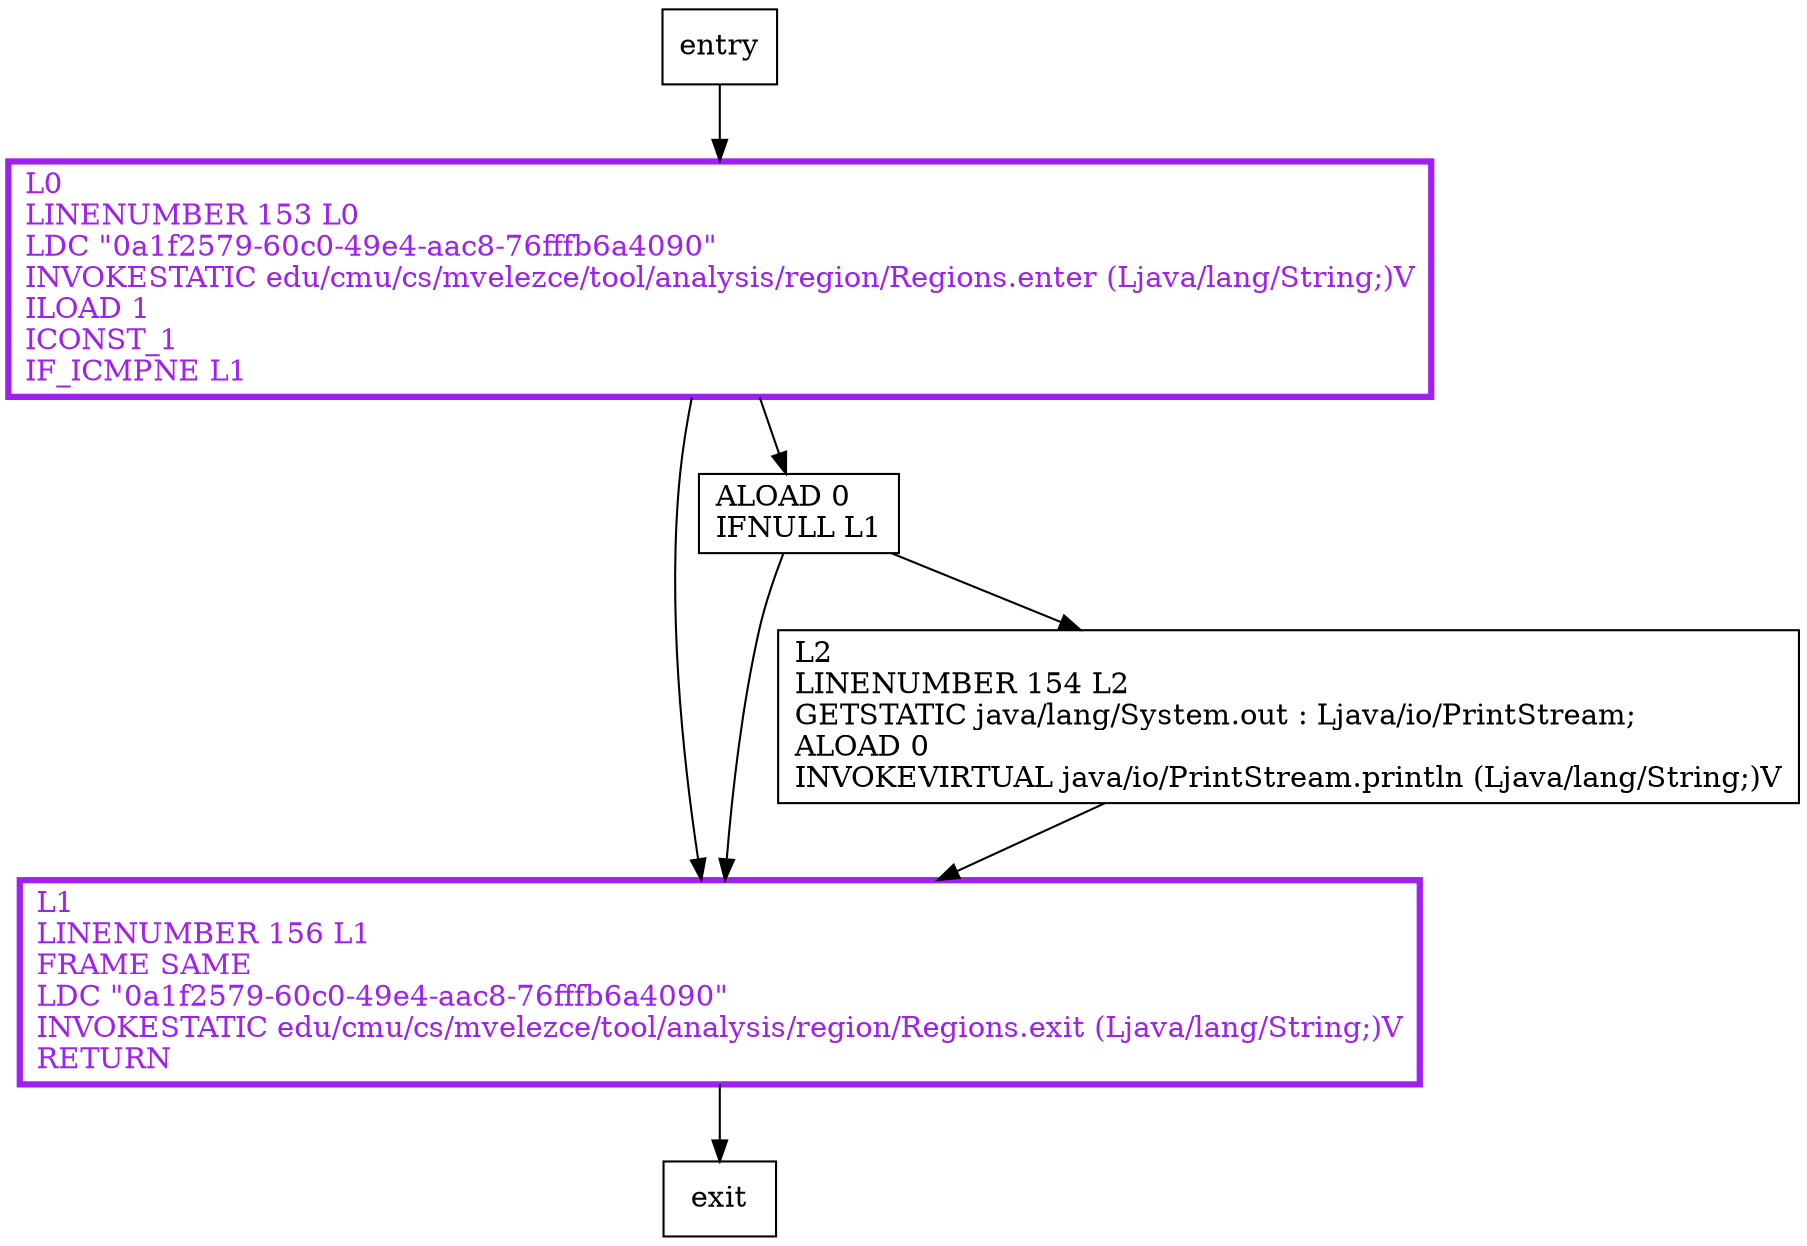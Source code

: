 digraph printOut {
node [shape=record];
252033024 [label="L0\lLINENUMBER 153 L0\lLDC \"0a1f2579-60c0-49e4-aac8-76fffb6a4090\"\lINVOKESTATIC edu/cmu/cs/mvelezce/tool/analysis/region/Regions.enter (Ljava/lang/String;)V\lILOAD 1\lICONST_1\lIF_ICMPNE L1\l"];
723144 [label="L1\lLINENUMBER 156 L1\lFRAME SAME\lLDC \"0a1f2579-60c0-49e4-aac8-76fffb6a4090\"\lINVOKESTATIC edu/cmu/cs/mvelezce/tool/analysis/region/Regions.exit (Ljava/lang/String;)V\lRETURN\l"];
1935339915 [label="ALOAD 0\lIFNULL L1\l"];
718801303 [label="L2\lLINENUMBER 154 L2\lGETSTATIC java/lang/System.out : Ljava/io/PrintStream;\lALOAD 0\lINVOKEVIRTUAL java/io/PrintStream.println (Ljava/lang/String;)V\l"];
entry;
exit;
entry -> 252033024;
252033024 -> 723144;
252033024 -> 1935339915;
723144 -> exit;
1935339915 -> 723144;
1935339915 -> 718801303;
718801303 -> 723144;
252033024[fontcolor="purple", penwidth=3, color="purple"];
723144[fontcolor="purple", penwidth=3, color="purple"];
}
